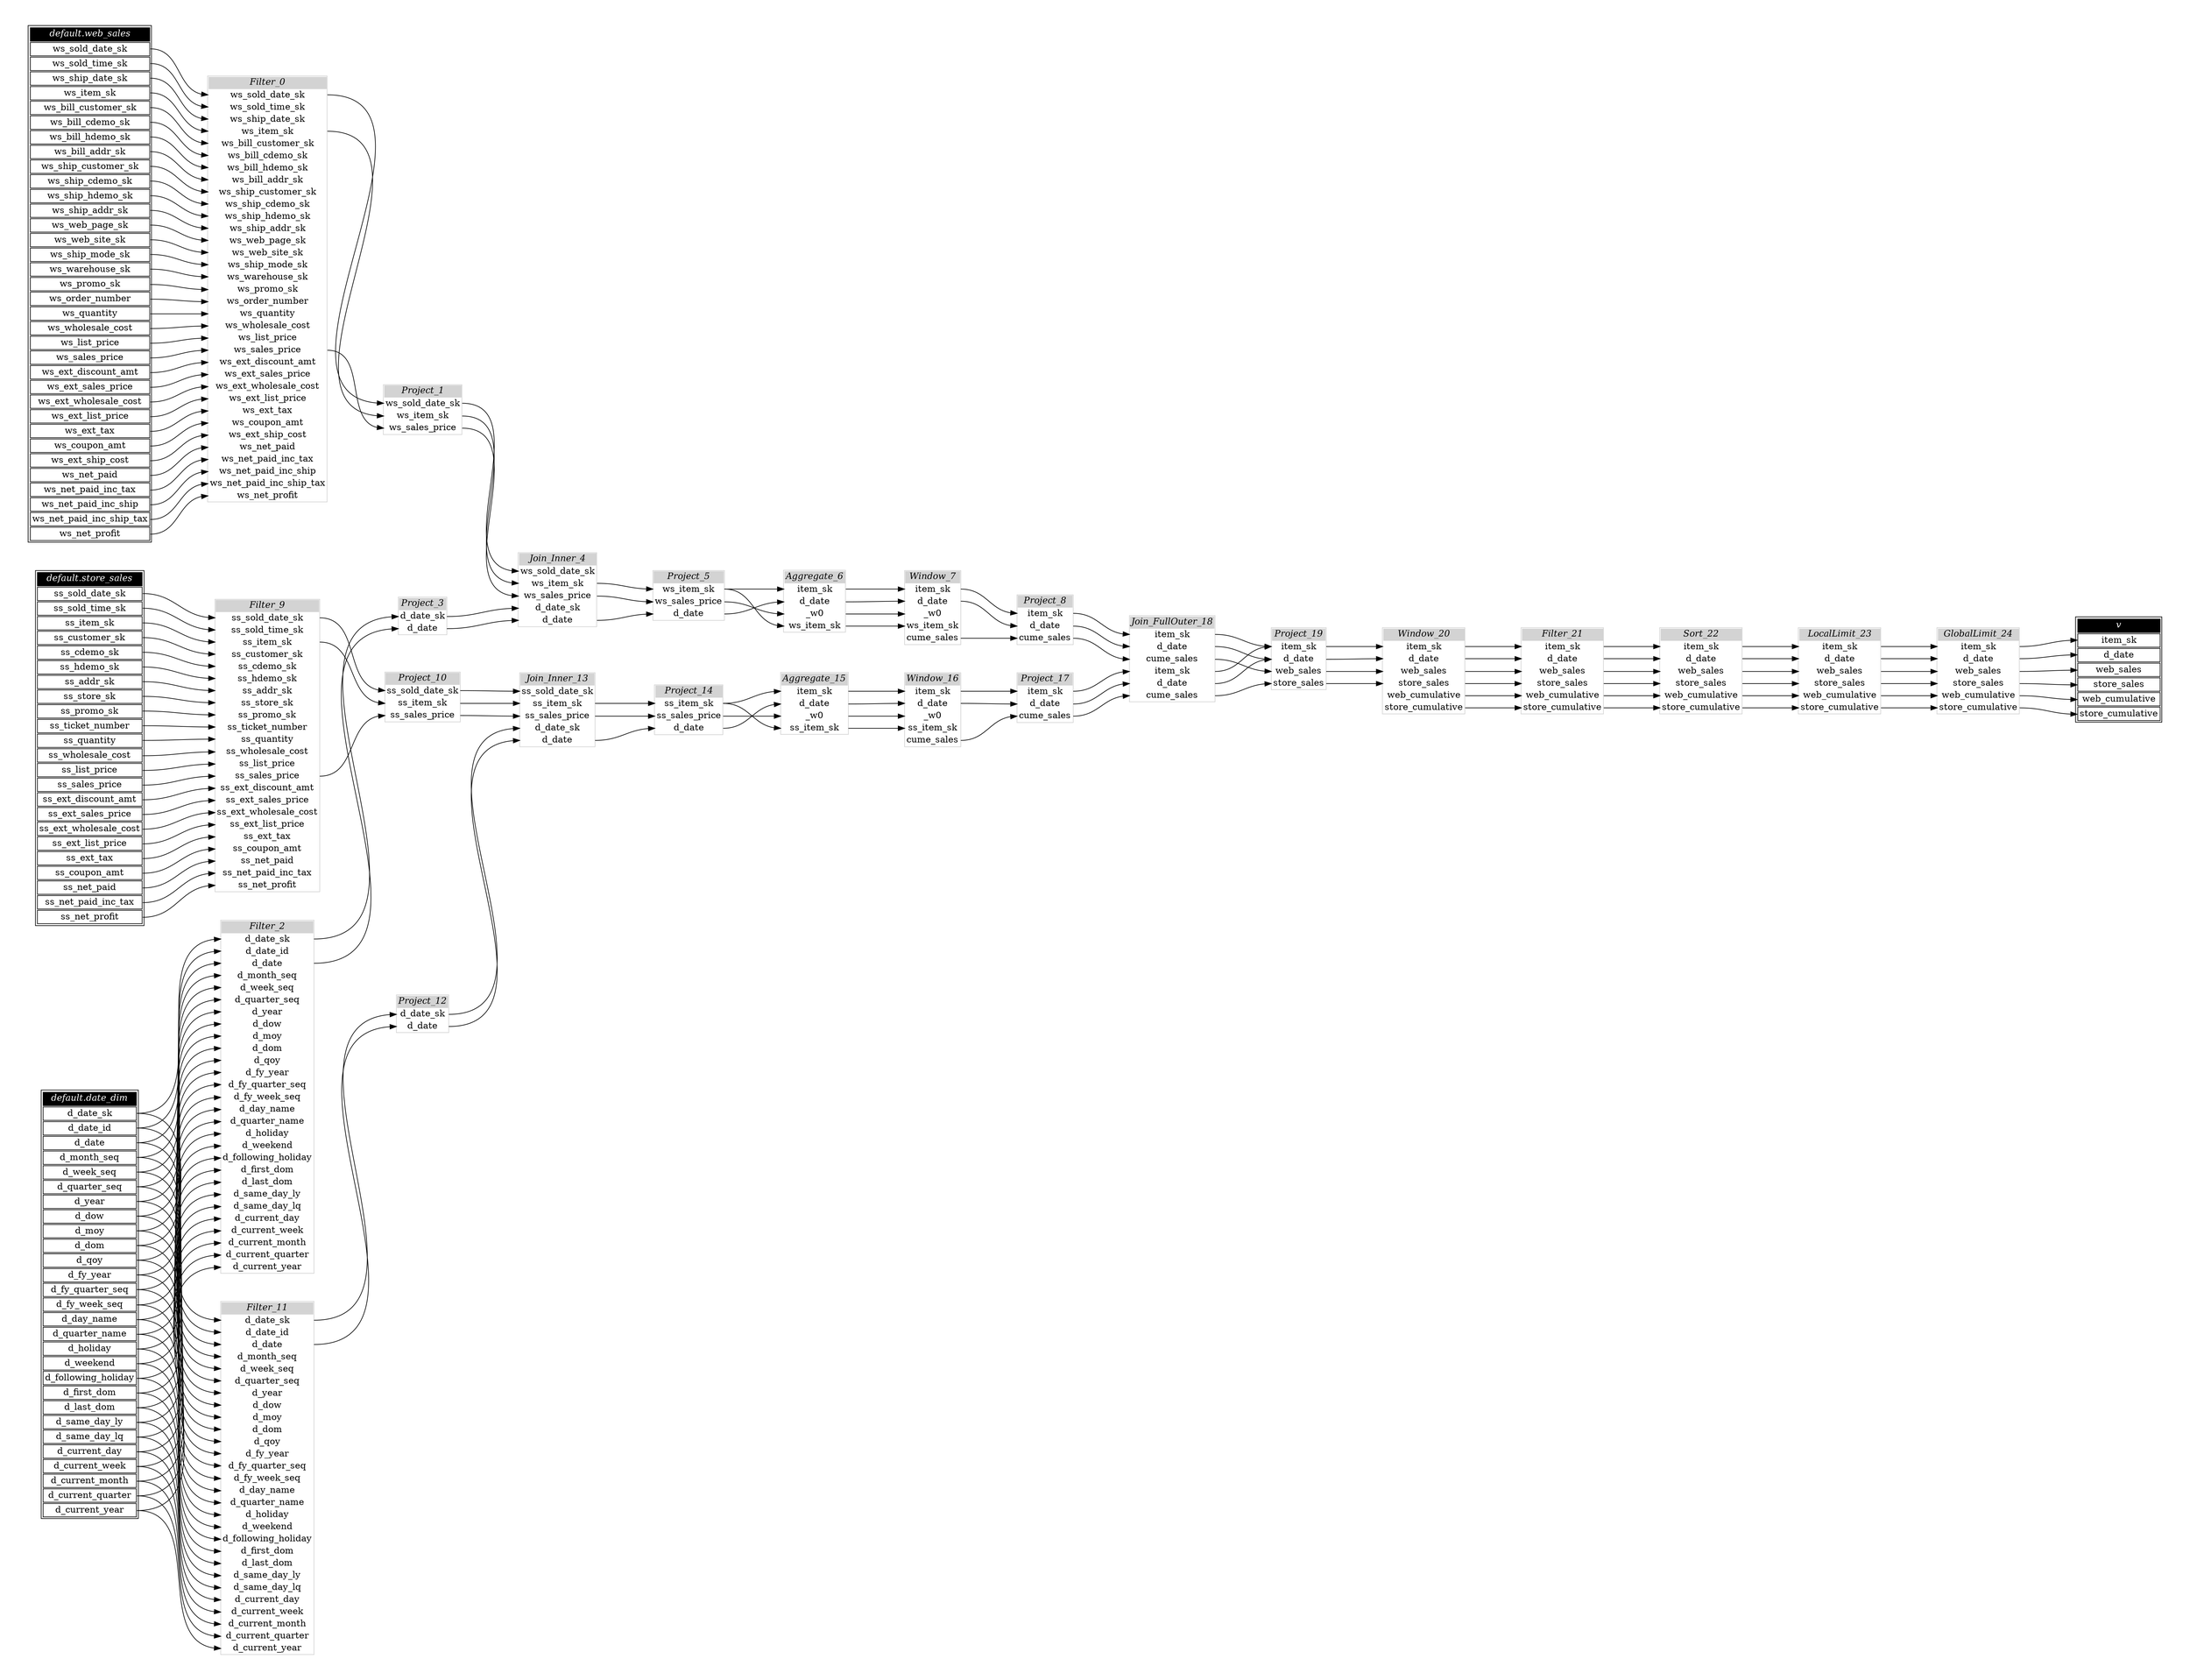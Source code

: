 // Automatically generated by TPCDSFlowTestSuite


digraph {
  graph [pad="0.5" nodesep="0.5" ranksep="1" fontname="Helvetica" rankdir=LR];
  node [shape=plaintext]

  
"Aggregate_15" [label=<
<table color="lightgray" border="1" cellborder="0" cellspacing="0">
  <tr><td bgcolor="lightgray" port="nodeName"><i>Aggregate_15</i></td></tr>
  <tr><td port="0">item_sk</td></tr>
<tr><td port="1">d_date</td></tr>
<tr><td port="2">_w0</td></tr>
<tr><td port="3">ss_item_sk</td></tr>
</table>>];
     

"Aggregate_6" [label=<
<table color="lightgray" border="1" cellborder="0" cellspacing="0">
  <tr><td bgcolor="lightgray" port="nodeName"><i>Aggregate_6</i></td></tr>
  <tr><td port="0">item_sk</td></tr>
<tr><td port="1">d_date</td></tr>
<tr><td port="2">_w0</td></tr>
<tr><td port="3">ws_item_sk</td></tr>
</table>>];
     

"Filter_0" [label=<
<table color="lightgray" border="1" cellborder="0" cellspacing="0">
  <tr><td bgcolor="lightgray" port="nodeName"><i>Filter_0</i></td></tr>
  <tr><td port="0">ws_sold_date_sk</td></tr>
<tr><td port="1">ws_sold_time_sk</td></tr>
<tr><td port="2">ws_ship_date_sk</td></tr>
<tr><td port="3">ws_item_sk</td></tr>
<tr><td port="4">ws_bill_customer_sk</td></tr>
<tr><td port="5">ws_bill_cdemo_sk</td></tr>
<tr><td port="6">ws_bill_hdemo_sk</td></tr>
<tr><td port="7">ws_bill_addr_sk</td></tr>
<tr><td port="8">ws_ship_customer_sk</td></tr>
<tr><td port="9">ws_ship_cdemo_sk</td></tr>
<tr><td port="10">ws_ship_hdemo_sk</td></tr>
<tr><td port="11">ws_ship_addr_sk</td></tr>
<tr><td port="12">ws_web_page_sk</td></tr>
<tr><td port="13">ws_web_site_sk</td></tr>
<tr><td port="14">ws_ship_mode_sk</td></tr>
<tr><td port="15">ws_warehouse_sk</td></tr>
<tr><td port="16">ws_promo_sk</td></tr>
<tr><td port="17">ws_order_number</td></tr>
<tr><td port="18">ws_quantity</td></tr>
<tr><td port="19">ws_wholesale_cost</td></tr>
<tr><td port="20">ws_list_price</td></tr>
<tr><td port="21">ws_sales_price</td></tr>
<tr><td port="22">ws_ext_discount_amt</td></tr>
<tr><td port="23">ws_ext_sales_price</td></tr>
<tr><td port="24">ws_ext_wholesale_cost</td></tr>
<tr><td port="25">ws_ext_list_price</td></tr>
<tr><td port="26">ws_ext_tax</td></tr>
<tr><td port="27">ws_coupon_amt</td></tr>
<tr><td port="28">ws_ext_ship_cost</td></tr>
<tr><td port="29">ws_net_paid</td></tr>
<tr><td port="30">ws_net_paid_inc_tax</td></tr>
<tr><td port="31">ws_net_paid_inc_ship</td></tr>
<tr><td port="32">ws_net_paid_inc_ship_tax</td></tr>
<tr><td port="33">ws_net_profit</td></tr>
</table>>];
     

"Filter_11" [label=<
<table color="lightgray" border="1" cellborder="0" cellspacing="0">
  <tr><td bgcolor="lightgray" port="nodeName"><i>Filter_11</i></td></tr>
  <tr><td port="0">d_date_sk</td></tr>
<tr><td port="1">d_date_id</td></tr>
<tr><td port="2">d_date</td></tr>
<tr><td port="3">d_month_seq</td></tr>
<tr><td port="4">d_week_seq</td></tr>
<tr><td port="5">d_quarter_seq</td></tr>
<tr><td port="6">d_year</td></tr>
<tr><td port="7">d_dow</td></tr>
<tr><td port="8">d_moy</td></tr>
<tr><td port="9">d_dom</td></tr>
<tr><td port="10">d_qoy</td></tr>
<tr><td port="11">d_fy_year</td></tr>
<tr><td port="12">d_fy_quarter_seq</td></tr>
<tr><td port="13">d_fy_week_seq</td></tr>
<tr><td port="14">d_day_name</td></tr>
<tr><td port="15">d_quarter_name</td></tr>
<tr><td port="16">d_holiday</td></tr>
<tr><td port="17">d_weekend</td></tr>
<tr><td port="18">d_following_holiday</td></tr>
<tr><td port="19">d_first_dom</td></tr>
<tr><td port="20">d_last_dom</td></tr>
<tr><td port="21">d_same_day_ly</td></tr>
<tr><td port="22">d_same_day_lq</td></tr>
<tr><td port="23">d_current_day</td></tr>
<tr><td port="24">d_current_week</td></tr>
<tr><td port="25">d_current_month</td></tr>
<tr><td port="26">d_current_quarter</td></tr>
<tr><td port="27">d_current_year</td></tr>
</table>>];
     

"Filter_2" [label=<
<table color="lightgray" border="1" cellborder="0" cellspacing="0">
  <tr><td bgcolor="lightgray" port="nodeName"><i>Filter_2</i></td></tr>
  <tr><td port="0">d_date_sk</td></tr>
<tr><td port="1">d_date_id</td></tr>
<tr><td port="2">d_date</td></tr>
<tr><td port="3">d_month_seq</td></tr>
<tr><td port="4">d_week_seq</td></tr>
<tr><td port="5">d_quarter_seq</td></tr>
<tr><td port="6">d_year</td></tr>
<tr><td port="7">d_dow</td></tr>
<tr><td port="8">d_moy</td></tr>
<tr><td port="9">d_dom</td></tr>
<tr><td port="10">d_qoy</td></tr>
<tr><td port="11">d_fy_year</td></tr>
<tr><td port="12">d_fy_quarter_seq</td></tr>
<tr><td port="13">d_fy_week_seq</td></tr>
<tr><td port="14">d_day_name</td></tr>
<tr><td port="15">d_quarter_name</td></tr>
<tr><td port="16">d_holiday</td></tr>
<tr><td port="17">d_weekend</td></tr>
<tr><td port="18">d_following_holiday</td></tr>
<tr><td port="19">d_first_dom</td></tr>
<tr><td port="20">d_last_dom</td></tr>
<tr><td port="21">d_same_day_ly</td></tr>
<tr><td port="22">d_same_day_lq</td></tr>
<tr><td port="23">d_current_day</td></tr>
<tr><td port="24">d_current_week</td></tr>
<tr><td port="25">d_current_month</td></tr>
<tr><td port="26">d_current_quarter</td></tr>
<tr><td port="27">d_current_year</td></tr>
</table>>];
     

"Filter_21" [label=<
<table color="lightgray" border="1" cellborder="0" cellspacing="0">
  <tr><td bgcolor="lightgray" port="nodeName"><i>Filter_21</i></td></tr>
  <tr><td port="0">item_sk</td></tr>
<tr><td port="1">d_date</td></tr>
<tr><td port="2">web_sales</td></tr>
<tr><td port="3">store_sales</td></tr>
<tr><td port="4">web_cumulative</td></tr>
<tr><td port="5">store_cumulative</td></tr>
</table>>];
     

"Filter_9" [label=<
<table color="lightgray" border="1" cellborder="0" cellspacing="0">
  <tr><td bgcolor="lightgray" port="nodeName"><i>Filter_9</i></td></tr>
  <tr><td port="0">ss_sold_date_sk</td></tr>
<tr><td port="1">ss_sold_time_sk</td></tr>
<tr><td port="2">ss_item_sk</td></tr>
<tr><td port="3">ss_customer_sk</td></tr>
<tr><td port="4">ss_cdemo_sk</td></tr>
<tr><td port="5">ss_hdemo_sk</td></tr>
<tr><td port="6">ss_addr_sk</td></tr>
<tr><td port="7">ss_store_sk</td></tr>
<tr><td port="8">ss_promo_sk</td></tr>
<tr><td port="9">ss_ticket_number</td></tr>
<tr><td port="10">ss_quantity</td></tr>
<tr><td port="11">ss_wholesale_cost</td></tr>
<tr><td port="12">ss_list_price</td></tr>
<tr><td port="13">ss_sales_price</td></tr>
<tr><td port="14">ss_ext_discount_amt</td></tr>
<tr><td port="15">ss_ext_sales_price</td></tr>
<tr><td port="16">ss_ext_wholesale_cost</td></tr>
<tr><td port="17">ss_ext_list_price</td></tr>
<tr><td port="18">ss_ext_tax</td></tr>
<tr><td port="19">ss_coupon_amt</td></tr>
<tr><td port="20">ss_net_paid</td></tr>
<tr><td port="21">ss_net_paid_inc_tax</td></tr>
<tr><td port="22">ss_net_profit</td></tr>
</table>>];
     

"GlobalLimit_24" [label=<
<table color="lightgray" border="1" cellborder="0" cellspacing="0">
  <tr><td bgcolor="lightgray" port="nodeName"><i>GlobalLimit_24</i></td></tr>
  <tr><td port="0">item_sk</td></tr>
<tr><td port="1">d_date</td></tr>
<tr><td port="2">web_sales</td></tr>
<tr><td port="3">store_sales</td></tr>
<tr><td port="4">web_cumulative</td></tr>
<tr><td port="5">store_cumulative</td></tr>
</table>>];
     

"Join_FullOuter_18" [label=<
<table color="lightgray" border="1" cellborder="0" cellspacing="0">
  <tr><td bgcolor="lightgray" port="nodeName"><i>Join_FullOuter_18</i></td></tr>
  <tr><td port="0">item_sk</td></tr>
<tr><td port="1">d_date</td></tr>
<tr><td port="2">cume_sales</td></tr>
<tr><td port="3">item_sk</td></tr>
<tr><td port="4">d_date</td></tr>
<tr><td port="5">cume_sales</td></tr>
</table>>];
     

"Join_Inner_13" [label=<
<table color="lightgray" border="1" cellborder="0" cellspacing="0">
  <tr><td bgcolor="lightgray" port="nodeName"><i>Join_Inner_13</i></td></tr>
  <tr><td port="0">ss_sold_date_sk</td></tr>
<tr><td port="1">ss_item_sk</td></tr>
<tr><td port="2">ss_sales_price</td></tr>
<tr><td port="3">d_date_sk</td></tr>
<tr><td port="4">d_date</td></tr>
</table>>];
     

"Join_Inner_4" [label=<
<table color="lightgray" border="1" cellborder="0" cellspacing="0">
  <tr><td bgcolor="lightgray" port="nodeName"><i>Join_Inner_4</i></td></tr>
  <tr><td port="0">ws_sold_date_sk</td></tr>
<tr><td port="1">ws_item_sk</td></tr>
<tr><td port="2">ws_sales_price</td></tr>
<tr><td port="3">d_date_sk</td></tr>
<tr><td port="4">d_date</td></tr>
</table>>];
     

"LocalLimit_23" [label=<
<table color="lightgray" border="1" cellborder="0" cellspacing="0">
  <tr><td bgcolor="lightgray" port="nodeName"><i>LocalLimit_23</i></td></tr>
  <tr><td port="0">item_sk</td></tr>
<tr><td port="1">d_date</td></tr>
<tr><td port="2">web_sales</td></tr>
<tr><td port="3">store_sales</td></tr>
<tr><td port="4">web_cumulative</td></tr>
<tr><td port="5">store_cumulative</td></tr>
</table>>];
     

"Project_1" [label=<
<table color="lightgray" border="1" cellborder="0" cellspacing="0">
  <tr><td bgcolor="lightgray" port="nodeName"><i>Project_1</i></td></tr>
  <tr><td port="0">ws_sold_date_sk</td></tr>
<tr><td port="1">ws_item_sk</td></tr>
<tr><td port="2">ws_sales_price</td></tr>
</table>>];
     

"Project_10" [label=<
<table color="lightgray" border="1" cellborder="0" cellspacing="0">
  <tr><td bgcolor="lightgray" port="nodeName"><i>Project_10</i></td></tr>
  <tr><td port="0">ss_sold_date_sk</td></tr>
<tr><td port="1">ss_item_sk</td></tr>
<tr><td port="2">ss_sales_price</td></tr>
</table>>];
     

"Project_12" [label=<
<table color="lightgray" border="1" cellborder="0" cellspacing="0">
  <tr><td bgcolor="lightgray" port="nodeName"><i>Project_12</i></td></tr>
  <tr><td port="0">d_date_sk</td></tr>
<tr><td port="1">d_date</td></tr>
</table>>];
     

"Project_14" [label=<
<table color="lightgray" border="1" cellborder="0" cellspacing="0">
  <tr><td bgcolor="lightgray" port="nodeName"><i>Project_14</i></td></tr>
  <tr><td port="0">ss_item_sk</td></tr>
<tr><td port="1">ss_sales_price</td></tr>
<tr><td port="2">d_date</td></tr>
</table>>];
     

"Project_17" [label=<
<table color="lightgray" border="1" cellborder="0" cellspacing="0">
  <tr><td bgcolor="lightgray" port="nodeName"><i>Project_17</i></td></tr>
  <tr><td port="0">item_sk</td></tr>
<tr><td port="1">d_date</td></tr>
<tr><td port="2">cume_sales</td></tr>
</table>>];
     

"Project_19" [label=<
<table color="lightgray" border="1" cellborder="0" cellspacing="0">
  <tr><td bgcolor="lightgray" port="nodeName"><i>Project_19</i></td></tr>
  <tr><td port="0">item_sk</td></tr>
<tr><td port="1">d_date</td></tr>
<tr><td port="2">web_sales</td></tr>
<tr><td port="3">store_sales</td></tr>
</table>>];
     

"Project_3" [label=<
<table color="lightgray" border="1" cellborder="0" cellspacing="0">
  <tr><td bgcolor="lightgray" port="nodeName"><i>Project_3</i></td></tr>
  <tr><td port="0">d_date_sk</td></tr>
<tr><td port="1">d_date</td></tr>
</table>>];
     

"Project_5" [label=<
<table color="lightgray" border="1" cellborder="0" cellspacing="0">
  <tr><td bgcolor="lightgray" port="nodeName"><i>Project_5</i></td></tr>
  <tr><td port="0">ws_item_sk</td></tr>
<tr><td port="1">ws_sales_price</td></tr>
<tr><td port="2">d_date</td></tr>
</table>>];
     

"Project_8" [label=<
<table color="lightgray" border="1" cellborder="0" cellspacing="0">
  <tr><td bgcolor="lightgray" port="nodeName"><i>Project_8</i></td></tr>
  <tr><td port="0">item_sk</td></tr>
<tr><td port="1">d_date</td></tr>
<tr><td port="2">cume_sales</td></tr>
</table>>];
     

"Sort_22" [label=<
<table color="lightgray" border="1" cellborder="0" cellspacing="0">
  <tr><td bgcolor="lightgray" port="nodeName"><i>Sort_22</i></td></tr>
  <tr><td port="0">item_sk</td></tr>
<tr><td port="1">d_date</td></tr>
<tr><td port="2">web_sales</td></tr>
<tr><td port="3">store_sales</td></tr>
<tr><td port="4">web_cumulative</td></tr>
<tr><td port="5">store_cumulative</td></tr>
</table>>];
     

"Window_16" [label=<
<table color="lightgray" border="1" cellborder="0" cellspacing="0">
  <tr><td bgcolor="lightgray" port="nodeName"><i>Window_16</i></td></tr>
  <tr><td port="0">item_sk</td></tr>
<tr><td port="1">d_date</td></tr>
<tr><td port="2">_w0</td></tr>
<tr><td port="3">ss_item_sk</td></tr>
<tr><td port="4">cume_sales</td></tr>
</table>>];
     

"Window_20" [label=<
<table color="lightgray" border="1" cellborder="0" cellspacing="0">
  <tr><td bgcolor="lightgray" port="nodeName"><i>Window_20</i></td></tr>
  <tr><td port="0">item_sk</td></tr>
<tr><td port="1">d_date</td></tr>
<tr><td port="2">web_sales</td></tr>
<tr><td port="3">store_sales</td></tr>
<tr><td port="4">web_cumulative</td></tr>
<tr><td port="5">store_cumulative</td></tr>
</table>>];
     

"Window_7" [label=<
<table color="lightgray" border="1" cellborder="0" cellspacing="0">
  <tr><td bgcolor="lightgray" port="nodeName"><i>Window_7</i></td></tr>
  <tr><td port="0">item_sk</td></tr>
<tr><td port="1">d_date</td></tr>
<tr><td port="2">_w0</td></tr>
<tr><td port="3">ws_item_sk</td></tr>
<tr><td port="4">cume_sales</td></tr>
</table>>];
     

"default.date_dim" [color="black" label=<
<table>
  <tr><td bgcolor="black" port="nodeName"><i><font color="white">default.date_dim</font></i></td></tr>
  <tr><td port="0">d_date_sk</td></tr>
<tr><td port="1">d_date_id</td></tr>
<tr><td port="2">d_date</td></tr>
<tr><td port="3">d_month_seq</td></tr>
<tr><td port="4">d_week_seq</td></tr>
<tr><td port="5">d_quarter_seq</td></tr>
<tr><td port="6">d_year</td></tr>
<tr><td port="7">d_dow</td></tr>
<tr><td port="8">d_moy</td></tr>
<tr><td port="9">d_dom</td></tr>
<tr><td port="10">d_qoy</td></tr>
<tr><td port="11">d_fy_year</td></tr>
<tr><td port="12">d_fy_quarter_seq</td></tr>
<tr><td port="13">d_fy_week_seq</td></tr>
<tr><td port="14">d_day_name</td></tr>
<tr><td port="15">d_quarter_name</td></tr>
<tr><td port="16">d_holiday</td></tr>
<tr><td port="17">d_weekend</td></tr>
<tr><td port="18">d_following_holiday</td></tr>
<tr><td port="19">d_first_dom</td></tr>
<tr><td port="20">d_last_dom</td></tr>
<tr><td port="21">d_same_day_ly</td></tr>
<tr><td port="22">d_same_day_lq</td></tr>
<tr><td port="23">d_current_day</td></tr>
<tr><td port="24">d_current_week</td></tr>
<tr><td port="25">d_current_month</td></tr>
<tr><td port="26">d_current_quarter</td></tr>
<tr><td port="27">d_current_year</td></tr>
</table>>];
     

"default.store_sales" [color="black" label=<
<table>
  <tr><td bgcolor="black" port="nodeName"><i><font color="white">default.store_sales</font></i></td></tr>
  <tr><td port="0">ss_sold_date_sk</td></tr>
<tr><td port="1">ss_sold_time_sk</td></tr>
<tr><td port="2">ss_item_sk</td></tr>
<tr><td port="3">ss_customer_sk</td></tr>
<tr><td port="4">ss_cdemo_sk</td></tr>
<tr><td port="5">ss_hdemo_sk</td></tr>
<tr><td port="6">ss_addr_sk</td></tr>
<tr><td port="7">ss_store_sk</td></tr>
<tr><td port="8">ss_promo_sk</td></tr>
<tr><td port="9">ss_ticket_number</td></tr>
<tr><td port="10">ss_quantity</td></tr>
<tr><td port="11">ss_wholesale_cost</td></tr>
<tr><td port="12">ss_list_price</td></tr>
<tr><td port="13">ss_sales_price</td></tr>
<tr><td port="14">ss_ext_discount_amt</td></tr>
<tr><td port="15">ss_ext_sales_price</td></tr>
<tr><td port="16">ss_ext_wholesale_cost</td></tr>
<tr><td port="17">ss_ext_list_price</td></tr>
<tr><td port="18">ss_ext_tax</td></tr>
<tr><td port="19">ss_coupon_amt</td></tr>
<tr><td port="20">ss_net_paid</td></tr>
<tr><td port="21">ss_net_paid_inc_tax</td></tr>
<tr><td port="22">ss_net_profit</td></tr>
</table>>];
     

"default.web_sales" [color="black" label=<
<table>
  <tr><td bgcolor="black" port="nodeName"><i><font color="white">default.web_sales</font></i></td></tr>
  <tr><td port="0">ws_sold_date_sk</td></tr>
<tr><td port="1">ws_sold_time_sk</td></tr>
<tr><td port="2">ws_ship_date_sk</td></tr>
<tr><td port="3">ws_item_sk</td></tr>
<tr><td port="4">ws_bill_customer_sk</td></tr>
<tr><td port="5">ws_bill_cdemo_sk</td></tr>
<tr><td port="6">ws_bill_hdemo_sk</td></tr>
<tr><td port="7">ws_bill_addr_sk</td></tr>
<tr><td port="8">ws_ship_customer_sk</td></tr>
<tr><td port="9">ws_ship_cdemo_sk</td></tr>
<tr><td port="10">ws_ship_hdemo_sk</td></tr>
<tr><td port="11">ws_ship_addr_sk</td></tr>
<tr><td port="12">ws_web_page_sk</td></tr>
<tr><td port="13">ws_web_site_sk</td></tr>
<tr><td port="14">ws_ship_mode_sk</td></tr>
<tr><td port="15">ws_warehouse_sk</td></tr>
<tr><td port="16">ws_promo_sk</td></tr>
<tr><td port="17">ws_order_number</td></tr>
<tr><td port="18">ws_quantity</td></tr>
<tr><td port="19">ws_wholesale_cost</td></tr>
<tr><td port="20">ws_list_price</td></tr>
<tr><td port="21">ws_sales_price</td></tr>
<tr><td port="22">ws_ext_discount_amt</td></tr>
<tr><td port="23">ws_ext_sales_price</td></tr>
<tr><td port="24">ws_ext_wholesale_cost</td></tr>
<tr><td port="25">ws_ext_list_price</td></tr>
<tr><td port="26">ws_ext_tax</td></tr>
<tr><td port="27">ws_coupon_amt</td></tr>
<tr><td port="28">ws_ext_ship_cost</td></tr>
<tr><td port="29">ws_net_paid</td></tr>
<tr><td port="30">ws_net_paid_inc_tax</td></tr>
<tr><td port="31">ws_net_paid_inc_ship</td></tr>
<tr><td port="32">ws_net_paid_inc_ship_tax</td></tr>
<tr><td port="33">ws_net_profit</td></tr>
</table>>];
     

"v" [color="black" label=<
<table>
  <tr><td bgcolor="black" port="nodeName"><i><font color="white">v</font></i></td></tr>
  <tr><td port="0">item_sk</td></tr>
<tr><td port="1">d_date</td></tr>
<tr><td port="2">web_sales</td></tr>
<tr><td port="3">store_sales</td></tr>
<tr><td port="4">web_cumulative</td></tr>
<tr><td port="5">store_cumulative</td></tr>
</table>>];
     
  "Aggregate_15":0 -> "Window_16":0;
"Aggregate_15":1 -> "Window_16":1;
"Aggregate_15":2 -> "Window_16":2;
"Aggregate_15":3 -> "Window_16":3;
"Aggregate_6":0 -> "Window_7":0;
"Aggregate_6":1 -> "Window_7":1;
"Aggregate_6":2 -> "Window_7":2;
"Aggregate_6":3 -> "Window_7":3;
"Filter_0":0 -> "Project_1":0;
"Filter_0":21 -> "Project_1":2;
"Filter_0":3 -> "Project_1":1;
"Filter_11":0 -> "Project_12":0;
"Filter_11":2 -> "Project_12":1;
"Filter_2":0 -> "Project_3":0;
"Filter_2":2 -> "Project_3":1;
"Filter_21":0 -> "Sort_22":0;
"Filter_21":1 -> "Sort_22":1;
"Filter_21":2 -> "Sort_22":2;
"Filter_21":3 -> "Sort_22":3;
"Filter_21":4 -> "Sort_22":4;
"Filter_21":5 -> "Sort_22":5;
"Filter_9":0 -> "Project_10":0;
"Filter_9":13 -> "Project_10":2;
"Filter_9":2 -> "Project_10":1;
"GlobalLimit_24":0 -> "v":0;
"GlobalLimit_24":1 -> "v":1;
"GlobalLimit_24":2 -> "v":2;
"GlobalLimit_24":3 -> "v":3;
"GlobalLimit_24":4 -> "v":4;
"GlobalLimit_24":5 -> "v":5;
"Join_FullOuter_18":0 -> "Project_19":0;
"Join_FullOuter_18":1 -> "Project_19":1;
"Join_FullOuter_18":2 -> "Project_19":2;
"Join_FullOuter_18":3 -> "Project_19":0;
"Join_FullOuter_18":4 -> "Project_19":1;
"Join_FullOuter_18":5 -> "Project_19":3;
"Join_Inner_13":1 -> "Project_14":0;
"Join_Inner_13":2 -> "Project_14":1;
"Join_Inner_13":4 -> "Project_14":2;
"Join_Inner_4":1 -> "Project_5":0;
"Join_Inner_4":2 -> "Project_5":1;
"Join_Inner_4":4 -> "Project_5":2;
"LocalLimit_23":0 -> "GlobalLimit_24":0;
"LocalLimit_23":1 -> "GlobalLimit_24":1;
"LocalLimit_23":2 -> "GlobalLimit_24":2;
"LocalLimit_23":3 -> "GlobalLimit_24":3;
"LocalLimit_23":4 -> "GlobalLimit_24":4;
"LocalLimit_23":5 -> "GlobalLimit_24":5;
"Project_1":0 -> "Join_Inner_4":0;
"Project_1":1 -> "Join_Inner_4":1;
"Project_1":2 -> "Join_Inner_4":2;
"Project_10":0 -> "Join_Inner_13":0;
"Project_10":1 -> "Join_Inner_13":1;
"Project_10":2 -> "Join_Inner_13":2;
"Project_12":0 -> "Join_Inner_13":3;
"Project_12":1 -> "Join_Inner_13":4;
"Project_14":0 -> "Aggregate_15":0;
"Project_14":0 -> "Aggregate_15":3;
"Project_14":1 -> "Aggregate_15":2;
"Project_14":2 -> "Aggregate_15":1;
"Project_17":0 -> "Join_FullOuter_18":3;
"Project_17":1 -> "Join_FullOuter_18":4;
"Project_17":2 -> "Join_FullOuter_18":5;
"Project_19":0 -> "Window_20":0;
"Project_19":1 -> "Window_20":1;
"Project_19":2 -> "Window_20":2;
"Project_19":3 -> "Window_20":3;
"Project_3":0 -> "Join_Inner_4":3;
"Project_3":1 -> "Join_Inner_4":4;
"Project_5":0 -> "Aggregate_6":0;
"Project_5":0 -> "Aggregate_6":3;
"Project_5":1 -> "Aggregate_6":2;
"Project_5":2 -> "Aggregate_6":1;
"Project_8":0 -> "Join_FullOuter_18":0;
"Project_8":1 -> "Join_FullOuter_18":1;
"Project_8":2 -> "Join_FullOuter_18":2;
"Sort_22":0 -> "LocalLimit_23":0;
"Sort_22":1 -> "LocalLimit_23":1;
"Sort_22":2 -> "LocalLimit_23":2;
"Sort_22":3 -> "LocalLimit_23":3;
"Sort_22":4 -> "LocalLimit_23":4;
"Sort_22":5 -> "LocalLimit_23":5;
"Window_16":0 -> "Project_17":0;
"Window_16":1 -> "Project_17":1;
"Window_16":4 -> "Project_17":2;
"Window_20":0 -> "Filter_21":0;
"Window_20":1 -> "Filter_21":1;
"Window_20":2 -> "Filter_21":2;
"Window_20":3 -> "Filter_21":3;
"Window_20":4 -> "Filter_21":4;
"Window_20":5 -> "Filter_21":5;
"Window_7":0 -> "Project_8":0;
"Window_7":1 -> "Project_8":1;
"Window_7":4 -> "Project_8":2;
"default.date_dim":0 -> "Filter_11":0;
"default.date_dim":0 -> "Filter_2":0;
"default.date_dim":1 -> "Filter_11":1;
"default.date_dim":1 -> "Filter_2":1;
"default.date_dim":10 -> "Filter_11":10;
"default.date_dim":10 -> "Filter_2":10;
"default.date_dim":11 -> "Filter_11":11;
"default.date_dim":11 -> "Filter_2":11;
"default.date_dim":12 -> "Filter_11":12;
"default.date_dim":12 -> "Filter_2":12;
"default.date_dim":13 -> "Filter_11":13;
"default.date_dim":13 -> "Filter_2":13;
"default.date_dim":14 -> "Filter_11":14;
"default.date_dim":14 -> "Filter_2":14;
"default.date_dim":15 -> "Filter_11":15;
"default.date_dim":15 -> "Filter_2":15;
"default.date_dim":16 -> "Filter_11":16;
"default.date_dim":16 -> "Filter_2":16;
"default.date_dim":17 -> "Filter_11":17;
"default.date_dim":17 -> "Filter_2":17;
"default.date_dim":18 -> "Filter_11":18;
"default.date_dim":18 -> "Filter_2":18;
"default.date_dim":19 -> "Filter_11":19;
"default.date_dim":19 -> "Filter_2":19;
"default.date_dim":2 -> "Filter_11":2;
"default.date_dim":2 -> "Filter_2":2;
"default.date_dim":20 -> "Filter_11":20;
"default.date_dim":20 -> "Filter_2":20;
"default.date_dim":21 -> "Filter_11":21;
"default.date_dim":21 -> "Filter_2":21;
"default.date_dim":22 -> "Filter_11":22;
"default.date_dim":22 -> "Filter_2":22;
"default.date_dim":23 -> "Filter_11":23;
"default.date_dim":23 -> "Filter_2":23;
"default.date_dim":24 -> "Filter_11":24;
"default.date_dim":24 -> "Filter_2":24;
"default.date_dim":25 -> "Filter_11":25;
"default.date_dim":25 -> "Filter_2":25;
"default.date_dim":26 -> "Filter_11":26;
"default.date_dim":26 -> "Filter_2":26;
"default.date_dim":27 -> "Filter_11":27;
"default.date_dim":27 -> "Filter_2":27;
"default.date_dim":3 -> "Filter_11":3;
"default.date_dim":3 -> "Filter_2":3;
"default.date_dim":4 -> "Filter_11":4;
"default.date_dim":4 -> "Filter_2":4;
"default.date_dim":5 -> "Filter_11":5;
"default.date_dim":5 -> "Filter_2":5;
"default.date_dim":6 -> "Filter_11":6;
"default.date_dim":6 -> "Filter_2":6;
"default.date_dim":7 -> "Filter_11":7;
"default.date_dim":7 -> "Filter_2":7;
"default.date_dim":8 -> "Filter_11":8;
"default.date_dim":8 -> "Filter_2":8;
"default.date_dim":9 -> "Filter_11":9;
"default.date_dim":9 -> "Filter_2":9;
"default.store_sales":0 -> "Filter_9":0;
"default.store_sales":1 -> "Filter_9":1;
"default.store_sales":10 -> "Filter_9":10;
"default.store_sales":11 -> "Filter_9":11;
"default.store_sales":12 -> "Filter_9":12;
"default.store_sales":13 -> "Filter_9":13;
"default.store_sales":14 -> "Filter_9":14;
"default.store_sales":15 -> "Filter_9":15;
"default.store_sales":16 -> "Filter_9":16;
"default.store_sales":17 -> "Filter_9":17;
"default.store_sales":18 -> "Filter_9":18;
"default.store_sales":19 -> "Filter_9":19;
"default.store_sales":2 -> "Filter_9":2;
"default.store_sales":20 -> "Filter_9":20;
"default.store_sales":21 -> "Filter_9":21;
"default.store_sales":22 -> "Filter_9":22;
"default.store_sales":3 -> "Filter_9":3;
"default.store_sales":4 -> "Filter_9":4;
"default.store_sales":5 -> "Filter_9":5;
"default.store_sales":6 -> "Filter_9":6;
"default.store_sales":7 -> "Filter_9":7;
"default.store_sales":8 -> "Filter_9":8;
"default.store_sales":9 -> "Filter_9":9;
"default.web_sales":0 -> "Filter_0":0;
"default.web_sales":1 -> "Filter_0":1;
"default.web_sales":10 -> "Filter_0":10;
"default.web_sales":11 -> "Filter_0":11;
"default.web_sales":12 -> "Filter_0":12;
"default.web_sales":13 -> "Filter_0":13;
"default.web_sales":14 -> "Filter_0":14;
"default.web_sales":15 -> "Filter_0":15;
"default.web_sales":16 -> "Filter_0":16;
"default.web_sales":17 -> "Filter_0":17;
"default.web_sales":18 -> "Filter_0":18;
"default.web_sales":19 -> "Filter_0":19;
"default.web_sales":2 -> "Filter_0":2;
"default.web_sales":20 -> "Filter_0":20;
"default.web_sales":21 -> "Filter_0":21;
"default.web_sales":22 -> "Filter_0":22;
"default.web_sales":23 -> "Filter_0":23;
"default.web_sales":24 -> "Filter_0":24;
"default.web_sales":25 -> "Filter_0":25;
"default.web_sales":26 -> "Filter_0":26;
"default.web_sales":27 -> "Filter_0":27;
"default.web_sales":28 -> "Filter_0":28;
"default.web_sales":29 -> "Filter_0":29;
"default.web_sales":3 -> "Filter_0":3;
"default.web_sales":30 -> "Filter_0":30;
"default.web_sales":31 -> "Filter_0":31;
"default.web_sales":32 -> "Filter_0":32;
"default.web_sales":33 -> "Filter_0":33;
"default.web_sales":4 -> "Filter_0":4;
"default.web_sales":5 -> "Filter_0":5;
"default.web_sales":6 -> "Filter_0":6;
"default.web_sales":7 -> "Filter_0":7;
"default.web_sales":8 -> "Filter_0":8;
"default.web_sales":9 -> "Filter_0":9;
}
       